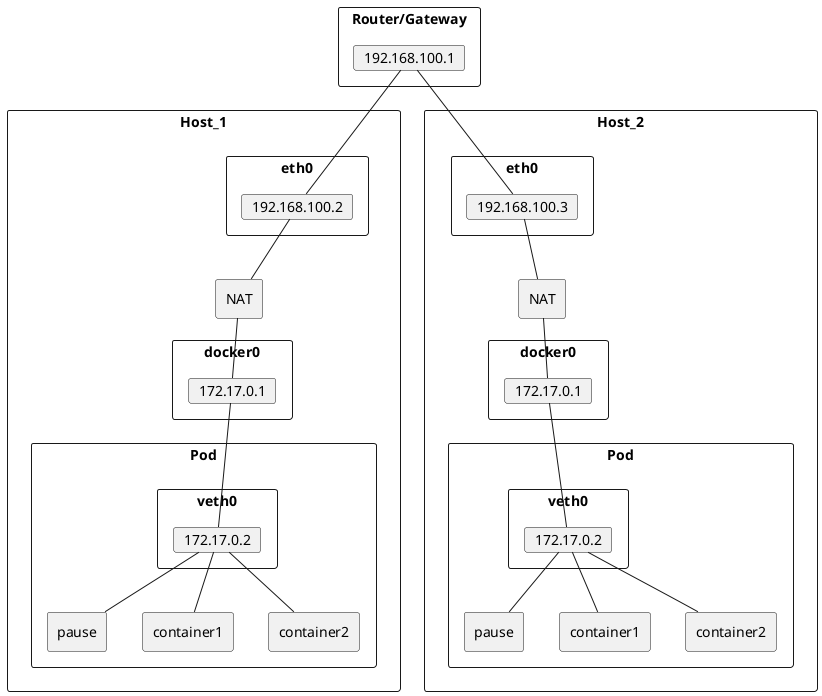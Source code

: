 @startuml

rectangle "Router/Gateway" {
 card "192.168.100.1" as rg_ip
}

rectangle "Host_1" as host1 {
	rectangle "eth0" as host1_eth0 {
		card "192.168.100.2" as host1_eth0_ip
	}

	rectangle "NAT" as host1_nat

	rectangle "docker0" as host1_docker0 {
		card "172.17.0.1" as host1_docker0_ip
	}

	rectangle "Pod" as pod1 {
		rectangle "veth0" as pod1_veth0 {
			card "172.17.0.2" as pod1_veth0_ip
		}

		rectangle "pause" as pod1_pause
		rectangle "container1" as pod1_container1
		rectangle "container2" as pod1_container2
	}

	host1_eth0_ip -- host1_nat
	host1_nat -- host1_docker0_ip
	host1_docker0_ip -- pod1_veth0_ip
	pod1_veth0_ip -- pod1_pause
	pod1_veth0_ip -- pod1_container1
	pod1_veth0_ip -- pod1_container2
}
rectangle "Host_2" as host2 {
	rectangle "eth0" as host2_eth0 {
		card "192.168.100.3" as host2_eth0_ip
	}

	rectangle "NAT" as host2_nat

	rectangle "docker0" as host2_docker0 {
		card "172.17.0.1" as host2_docker0_ip
	}

	rectangle "Pod" as pod2 {
		rectangle "veth0" as pod2_veth0 {
			card "172.17.0.2" as pod2_veth0_ip
		}

		rectangle "pause" as pod2_pause
		rectangle "container1" as pod2_container1
		rectangle "container2" as pod2_container2
	}

	host2_eth0_ip -- host2_nat
	host2_nat -- host2_docker0_ip
	host2_docker0_ip -- pod2_veth0_ip
	pod2_veth0_ip -- pod2_pause
	pod2_veth0_ip -- pod2_container1
	pod2_veth0_ip -- pod2_container2
}

rg_ip -d- host1_eth0_ip
rg_ip -d- host2_eth0_ip


@enduml
